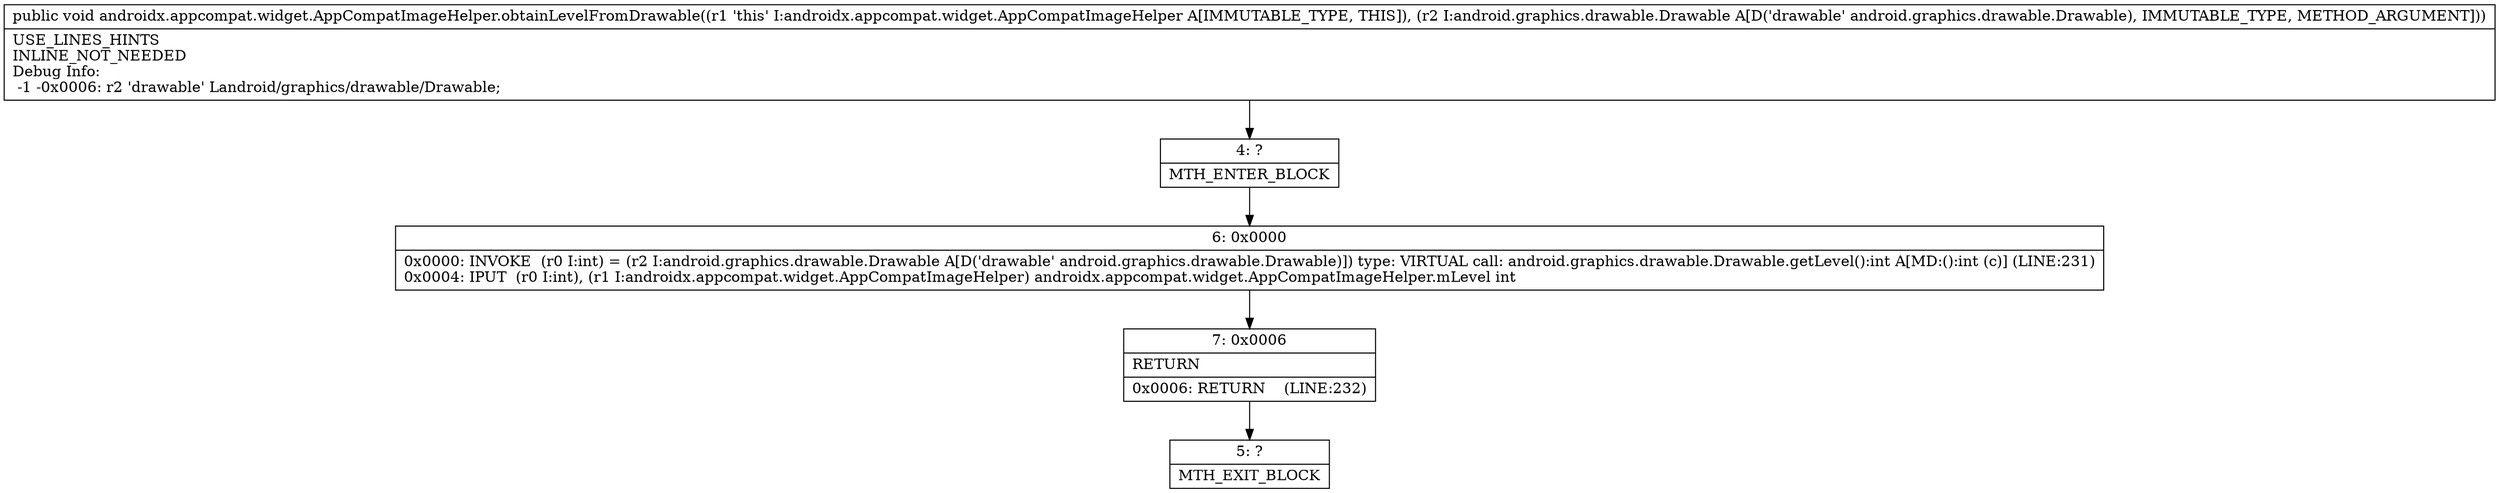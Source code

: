digraph "CFG forandroidx.appcompat.widget.AppCompatImageHelper.obtainLevelFromDrawable(Landroid\/graphics\/drawable\/Drawable;)V" {
Node_4 [shape=record,label="{4\:\ ?|MTH_ENTER_BLOCK\l}"];
Node_6 [shape=record,label="{6\:\ 0x0000|0x0000: INVOKE  (r0 I:int) = (r2 I:android.graphics.drawable.Drawable A[D('drawable' android.graphics.drawable.Drawable)]) type: VIRTUAL call: android.graphics.drawable.Drawable.getLevel():int A[MD:():int (c)] (LINE:231)\l0x0004: IPUT  (r0 I:int), (r1 I:androidx.appcompat.widget.AppCompatImageHelper) androidx.appcompat.widget.AppCompatImageHelper.mLevel int \l}"];
Node_7 [shape=record,label="{7\:\ 0x0006|RETURN\l|0x0006: RETURN    (LINE:232)\l}"];
Node_5 [shape=record,label="{5\:\ ?|MTH_EXIT_BLOCK\l}"];
MethodNode[shape=record,label="{public void androidx.appcompat.widget.AppCompatImageHelper.obtainLevelFromDrawable((r1 'this' I:androidx.appcompat.widget.AppCompatImageHelper A[IMMUTABLE_TYPE, THIS]), (r2 I:android.graphics.drawable.Drawable A[D('drawable' android.graphics.drawable.Drawable), IMMUTABLE_TYPE, METHOD_ARGUMENT]))  | USE_LINES_HINTS\lINLINE_NOT_NEEDED\lDebug Info:\l  \-1 \-0x0006: r2 'drawable' Landroid\/graphics\/drawable\/Drawable;\l}"];
MethodNode -> Node_4;Node_4 -> Node_6;
Node_6 -> Node_7;
Node_7 -> Node_5;
}


